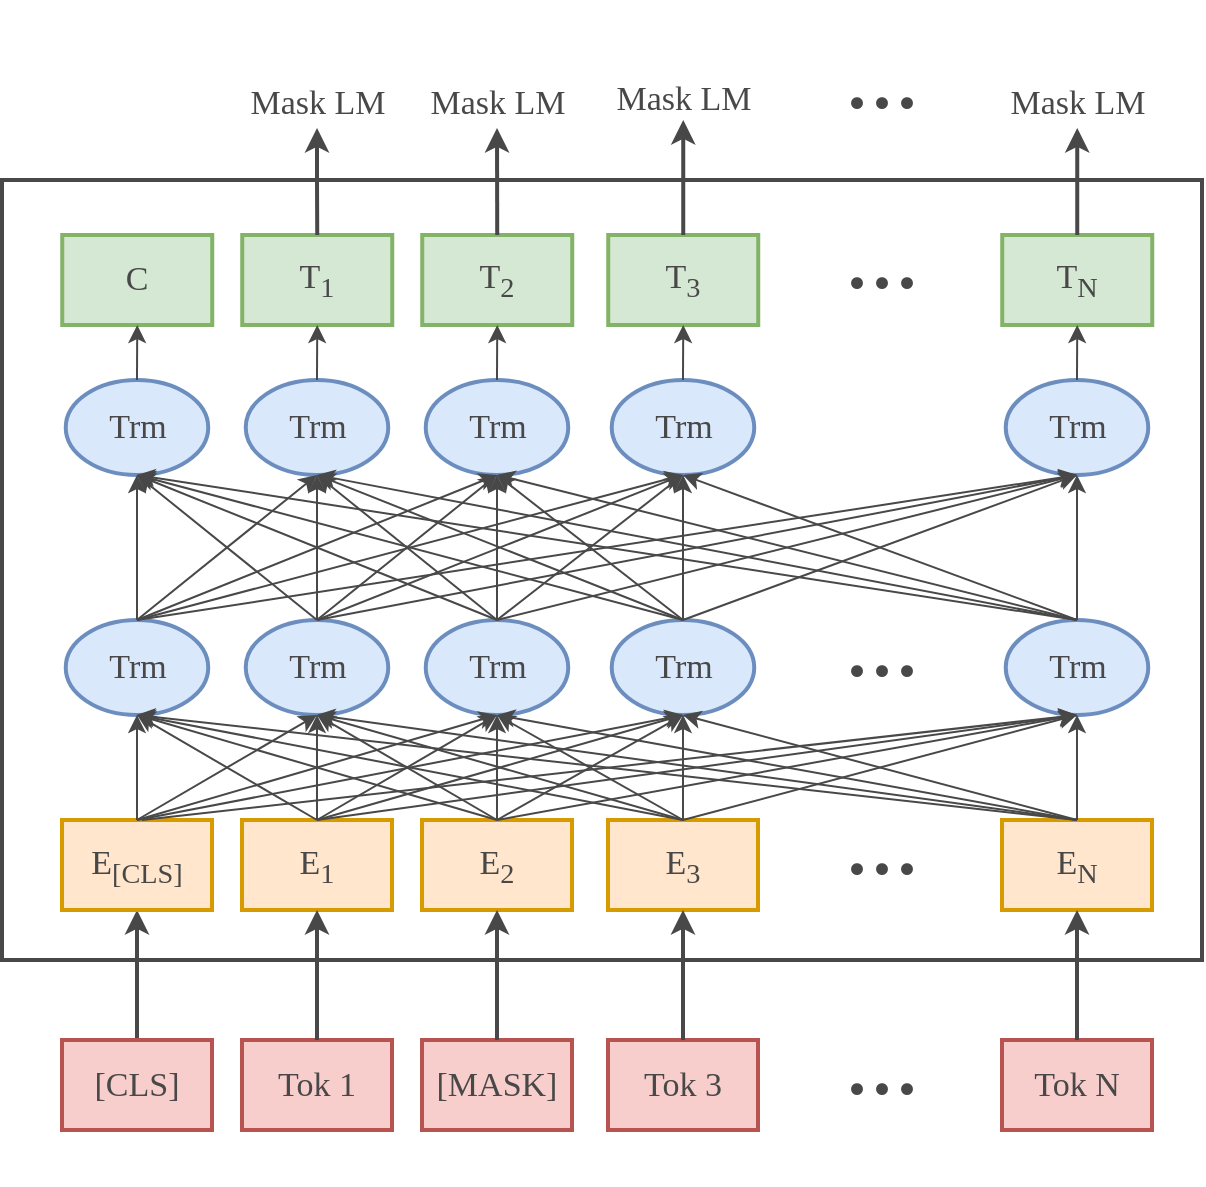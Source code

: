 <mxfile version="18.1.3" type="device"><diagram id="WbD-ZiH9MRF-BvskfDD6" name="Page-1"><mxGraphModel dx="2574" dy="554" grid="1" gridSize="10" guides="1" tooltips="1" connect="1" arrows="1" fold="1" page="1" pageScale="1" pageWidth="827" pageHeight="1169" math="0" shadow="0"><root><mxCell id="0"/><mxCell id="1" parent="0"/><mxCell id="WPqHeAIB-nKl-p0_2O8t-15" value="" style="rounded=0;whiteSpace=wrap;html=1;strokeWidth=2;strokeColor=#484848;" parent="1" vertex="1"><mxGeometry x="-1130" y="510" width="600" height="390" as="geometry"/></mxCell><mxCell id="sDqQ4_i53VNcSWUXyFaf-7" style="edgeStyle=orthogonalEdgeStyle;rounded=0;orthogonalLoop=1;jettySize=auto;html=1;endArrow=none;endFill=0;strokeWidth=2;strokeColor=#484848;startArrow=classic;startFill=1;entryX=0.5;entryY=0;entryDx=0;entryDy=0;exitX=0.5;exitY=1;exitDx=0;exitDy=0;" parent="1" source="GAxHISXg-xD2jAvdUVsf-9" target="GAxHISXg-xD2jAvdUVsf-1" edge="1"><mxGeometry relative="1" as="geometry"><mxPoint x="-725.0" y="767" as="sourcePoint"/><mxPoint x="-725.0" y="740" as="targetPoint"/><Array as="points"><mxPoint x="-1062" y="910"/><mxPoint x="-1062" y="910"/></Array></mxGeometry></mxCell><mxCell id="GAxHISXg-xD2jAvdUVsf-1" value="&lt;font face=&quot;Montserrat Semibold&quot; color=&quot;#484848&quot;&gt;&lt;span style=&quot;font-size: 17px;&quot;&gt;[CLS]&lt;/span&gt;&lt;/font&gt;" style="rounded=0;whiteSpace=wrap;html=1;strokeColor=#b85450;strokeWidth=2;fillColor=#f8cecc;" vertex="1" parent="1"><mxGeometry x="-1100" y="940" width="75" height="45" as="geometry"/></mxCell><mxCell id="GAxHISXg-xD2jAvdUVsf-3" value="&lt;font face=&quot;Montserrat Semibold&quot; color=&quot;#484848&quot;&gt;&lt;span style=&quot;font-size: 17px;&quot;&gt;Tok 1&lt;/span&gt;&lt;/font&gt;" style="rounded=0;whiteSpace=wrap;html=1;strokeColor=#b85450;strokeWidth=2;fillColor=#f8cecc;" vertex="1" parent="1"><mxGeometry x="-1010" y="940" width="75" height="45" as="geometry"/></mxCell><mxCell id="GAxHISXg-xD2jAvdUVsf-4" value="&lt;font face=&quot;Montserrat Semibold&quot; color=&quot;#484848&quot;&gt;&lt;span style=&quot;font-size: 17px;&quot;&gt;[MASK]&lt;/span&gt;&lt;/font&gt;" style="rounded=0;whiteSpace=wrap;html=1;strokeColor=#b85450;strokeWidth=2;fillColor=#f8cecc;" vertex="1" parent="1"><mxGeometry x="-920" y="940" width="75" height="45" as="geometry"/></mxCell><mxCell id="GAxHISXg-xD2jAvdUVsf-5" value="&lt;font face=&quot;Montserrat Semibold&quot; color=&quot;#484848&quot;&gt;&lt;span style=&quot;font-size: 17px;&quot;&gt;Tok 3&lt;/span&gt;&lt;/font&gt;" style="rounded=0;whiteSpace=wrap;html=1;strokeColor=#b85450;strokeWidth=2;fillColor=#f8cecc;" vertex="1" parent="1"><mxGeometry x="-827" y="940" width="75" height="45" as="geometry"/></mxCell><mxCell id="GAxHISXg-xD2jAvdUVsf-6" value="&lt;font face=&quot;Montserrat Semibold&quot; color=&quot;#484848&quot;&gt;&lt;span style=&quot;font-size: 17px;&quot;&gt;Tok N&lt;/span&gt;&lt;/font&gt;" style="rounded=0;whiteSpace=wrap;html=1;strokeColor=#b85450;strokeWidth=2;fillColor=#f8cecc;" vertex="1" parent="1"><mxGeometry x="-630" y="940" width="75" height="45" as="geometry"/></mxCell><mxCell id="GAxHISXg-xD2jAvdUVsf-8" value="&lt;span style=&quot;color: rgb(72, 72, 72); font-family: &amp;quot;Montserrat Semibold&amp;quot;; font-style: normal; font-variant-ligatures: normal; font-variant-caps: normal; font-weight: 400; letter-spacing: normal; orphans: 2; text-indent: 0px; text-transform: none; widows: 2; word-spacing: 0px; -webkit-text-stroke-width: 0px; text-decoration-thickness: initial; text-decoration-style: initial; text-decoration-color: initial; float: none; display: inline !important;&quot;&gt;&lt;font style=&quot;font-size: 50px;&quot;&gt;...&lt;/font&gt;&lt;/span&gt;" style="text;whiteSpace=wrap;html=1;fontFamily=Montserrat Semibold;fontColor=#484848;align=center;" vertex="1" parent="1"><mxGeometry x="-720" y="912.5" width="60" height="100" as="geometry"/></mxCell><mxCell id="GAxHISXg-xD2jAvdUVsf-9" value="&lt;font face=&quot;Montserrat Semibold&quot; color=&quot;#484848&quot;&gt;&lt;span style=&quot;font-size: 17px;&quot;&gt;E&lt;sub&gt;[CLS]&lt;/sub&gt;&lt;/span&gt;&lt;/font&gt;" style="rounded=0;whiteSpace=wrap;html=1;strokeColor=#d79b00;strokeWidth=2;fillColor=#ffe6cc;" vertex="1" parent="1"><mxGeometry x="-1100" y="830" width="75" height="45" as="geometry"/></mxCell><mxCell id="GAxHISXg-xD2jAvdUVsf-10" value="&lt;font face=&quot;Montserrat Semibold&quot; color=&quot;#484848&quot;&gt;&lt;span style=&quot;font-size: 17px;&quot;&gt;E&lt;sub&gt;1&lt;/sub&gt;&lt;/span&gt;&lt;/font&gt;" style="rounded=0;whiteSpace=wrap;html=1;strokeColor=#d79b00;strokeWidth=2;fillColor=#ffe6cc;" vertex="1" parent="1"><mxGeometry x="-1010" y="830" width="75" height="45" as="geometry"/></mxCell><mxCell id="GAxHISXg-xD2jAvdUVsf-11" value="&lt;font face=&quot;Montserrat Semibold&quot; color=&quot;#484848&quot;&gt;&lt;span style=&quot;font-size: 17px;&quot;&gt;E&lt;sub&gt;2&lt;/sub&gt;&lt;/span&gt;&lt;/font&gt;" style="rounded=0;whiteSpace=wrap;html=1;strokeColor=#d79b00;strokeWidth=2;fillColor=#ffe6cc;" vertex="1" parent="1"><mxGeometry x="-920" y="830" width="75" height="45" as="geometry"/></mxCell><mxCell id="GAxHISXg-xD2jAvdUVsf-12" value="&lt;font face=&quot;Montserrat Semibold&quot; color=&quot;#484848&quot;&gt;&lt;span style=&quot;font-size: 17px;&quot;&gt;E&lt;sub&gt;3&lt;/sub&gt;&lt;/span&gt;&lt;/font&gt;" style="rounded=0;whiteSpace=wrap;html=1;strokeColor=#d79b00;strokeWidth=2;fillColor=#ffe6cc;" vertex="1" parent="1"><mxGeometry x="-827" y="830" width="75" height="45" as="geometry"/></mxCell><mxCell id="GAxHISXg-xD2jAvdUVsf-13" value="&lt;font face=&quot;Montserrat Semibold&quot; color=&quot;#484848&quot;&gt;&lt;span style=&quot;font-size: 17px;&quot;&gt;E&lt;sub&gt;N&lt;/sub&gt;&lt;/span&gt;&lt;/font&gt;" style="rounded=0;whiteSpace=wrap;html=1;strokeColor=#d79b00;strokeWidth=2;fillColor=#ffe6cc;" vertex="1" parent="1"><mxGeometry x="-630" y="830" width="75" height="45" as="geometry"/></mxCell><mxCell id="GAxHISXg-xD2jAvdUVsf-14" value="&lt;span style=&quot;color: rgb(72, 72, 72); font-family: &amp;quot;Montserrat Semibold&amp;quot;; font-style: normal; font-variant-ligatures: normal; font-variant-caps: normal; font-weight: 400; letter-spacing: normal; orphans: 2; text-indent: 0px; text-transform: none; widows: 2; word-spacing: 0px; -webkit-text-stroke-width: 0px; text-decoration-thickness: initial; text-decoration-style: initial; text-decoration-color: initial; float: none; display: inline !important;&quot;&gt;&lt;font style=&quot;font-size: 50px;&quot;&gt;...&lt;/font&gt;&lt;/span&gt;" style="text;whiteSpace=wrap;html=1;fontFamily=Montserrat Semibold;fontColor=#484848;align=center;" vertex="1" parent="1"><mxGeometry x="-720" y="802.5" width="60" height="100" as="geometry"/></mxCell><mxCell id="GAxHISXg-xD2jAvdUVsf-15" style="edgeStyle=orthogonalEdgeStyle;rounded=0;orthogonalLoop=1;jettySize=auto;html=1;endArrow=none;endFill=0;strokeWidth=2;strokeColor=#484848;startArrow=classic;startFill=1;entryX=0.5;entryY=0;entryDx=0;entryDy=0;exitX=0.5;exitY=1;exitDx=0;exitDy=0;" edge="1" parent="1" source="GAxHISXg-xD2jAvdUVsf-10" target="GAxHISXg-xD2jAvdUVsf-3"><mxGeometry relative="1" as="geometry"><mxPoint x="-1052.5" y="885" as="sourcePoint"/><mxPoint x="-1052.5" y="950" as="targetPoint"/><Array as="points"><mxPoint x="-972" y="900"/><mxPoint x="-972" y="900"/></Array></mxGeometry></mxCell><mxCell id="GAxHISXg-xD2jAvdUVsf-16" style="edgeStyle=orthogonalEdgeStyle;rounded=0;orthogonalLoop=1;jettySize=auto;html=1;endArrow=none;endFill=0;strokeWidth=2;strokeColor=#484848;startArrow=classic;startFill=1;entryX=0.5;entryY=0;entryDx=0;entryDy=0;exitX=0.5;exitY=1;exitDx=0;exitDy=0;" edge="1" parent="1" source="GAxHISXg-xD2jAvdUVsf-11" target="GAxHISXg-xD2jAvdUVsf-4"><mxGeometry relative="1" as="geometry"><mxPoint x="-1042.5" y="895" as="sourcePoint"/><mxPoint x="-1042.5" y="960" as="targetPoint"/><Array as="points"><mxPoint x="-882" y="900"/><mxPoint x="-882" y="900"/></Array></mxGeometry></mxCell><mxCell id="GAxHISXg-xD2jAvdUVsf-17" style="edgeStyle=orthogonalEdgeStyle;rounded=0;orthogonalLoop=1;jettySize=auto;html=1;endArrow=none;endFill=0;strokeWidth=2;strokeColor=#484848;startArrow=classic;startFill=1;entryX=0.5;entryY=0;entryDx=0;entryDy=0;exitX=0.5;exitY=1;exitDx=0;exitDy=0;" edge="1" parent="1" source="GAxHISXg-xD2jAvdUVsf-12" target="GAxHISXg-xD2jAvdUVsf-5"><mxGeometry relative="1" as="geometry"><mxPoint x="-1032.5" y="905" as="sourcePoint"/><mxPoint x="-1032.5" y="970" as="targetPoint"/><Array as="points"><mxPoint x="-789" y="910"/><mxPoint x="-789" y="910"/></Array></mxGeometry></mxCell><mxCell id="GAxHISXg-xD2jAvdUVsf-18" style="edgeStyle=orthogonalEdgeStyle;rounded=0;orthogonalLoop=1;jettySize=auto;html=1;endArrow=none;endFill=0;strokeWidth=2;strokeColor=#484848;startArrow=classic;startFill=1;entryX=0.5;entryY=0;entryDx=0;entryDy=0;exitX=0.5;exitY=1;exitDx=0;exitDy=0;" edge="1" parent="1" source="GAxHISXg-xD2jAvdUVsf-13" target="GAxHISXg-xD2jAvdUVsf-6"><mxGeometry relative="1" as="geometry"><mxPoint x="-1022.5" y="915" as="sourcePoint"/><mxPoint x="-1022.5" y="980" as="targetPoint"/><Array as="points"><mxPoint x="-592" y="920"/><mxPoint x="-592" y="920"/></Array></mxGeometry></mxCell><mxCell id="GAxHISXg-xD2jAvdUVsf-27" value="" style="group" vertex="1" connectable="0" parent="1"><mxGeometry x="-1098.13" y="730" width="71.25" height="47.5" as="geometry"/></mxCell><mxCell id="GAxHISXg-xD2jAvdUVsf-19" value="" style="ellipse;whiteSpace=wrap;html=1;labelBackgroundColor=none;fontFamily=Montserrat Semibold;fontSize=50;strokeColor=#6c8ebf;strokeWidth=2;fillColor=#dae8fc;horizontal=1;" vertex="1" parent="GAxHISXg-xD2jAvdUVsf-27"><mxGeometry width="71.25" height="47.5" as="geometry"/></mxCell><mxCell id="GAxHISXg-xD2jAvdUVsf-26" value="Trm" style="text;html=1;strokeColor=none;fillColor=none;align=center;verticalAlign=middle;whiteSpace=wrap;rounded=0;labelBackgroundColor=none;fontFamily=Montserrat Semibold;fontSize=17;fontColor=#484848;" vertex="1" parent="GAxHISXg-xD2jAvdUVsf-27"><mxGeometry x="5.63" y="8.75" width="60" height="30" as="geometry"/></mxCell><mxCell id="GAxHISXg-xD2jAvdUVsf-29" value="" style="ellipse;whiteSpace=wrap;html=1;labelBackgroundColor=none;fontFamily=Montserrat Semibold;fontSize=50;strokeColor=#6c8ebf;strokeWidth=2;fillColor=#dae8fc;horizontal=1;" vertex="1" parent="1"><mxGeometry x="-1008.13" y="730" width="71.25" height="47.5" as="geometry"/></mxCell><mxCell id="GAxHISXg-xD2jAvdUVsf-30" value="Trm" style="text;html=1;strokeColor=none;fillColor=none;align=center;verticalAlign=middle;whiteSpace=wrap;rounded=0;labelBackgroundColor=none;fontFamily=Montserrat Semibold;fontSize=17;fontColor=#484848;" vertex="1" parent="1"><mxGeometry x="-1002.5" y="738.75" width="60" height="30" as="geometry"/></mxCell><mxCell id="GAxHISXg-xD2jAvdUVsf-31" value="" style="ellipse;whiteSpace=wrap;html=1;labelBackgroundColor=none;fontFamily=Montserrat Semibold;fontSize=50;strokeColor=#6c8ebf;strokeWidth=2;fillColor=#dae8fc;horizontal=1;" vertex="1" parent="1"><mxGeometry x="-918.13" y="730" width="71.25" height="47.5" as="geometry"/></mxCell><mxCell id="GAxHISXg-xD2jAvdUVsf-32" value="Trm" style="text;html=1;strokeColor=none;fillColor=none;align=center;verticalAlign=middle;whiteSpace=wrap;rounded=0;labelBackgroundColor=none;fontFamily=Montserrat Semibold;fontSize=17;fontColor=#484848;" vertex="1" parent="1"><mxGeometry x="-912.5" y="738.75" width="60" height="30" as="geometry"/></mxCell><mxCell id="GAxHISXg-xD2jAvdUVsf-33" value="" style="ellipse;whiteSpace=wrap;html=1;labelBackgroundColor=none;fontFamily=Montserrat Semibold;fontSize=50;strokeColor=#6c8ebf;strokeWidth=2;fillColor=#dae8fc;horizontal=1;" vertex="1" parent="1"><mxGeometry x="-825.13" y="730" width="71.25" height="47.5" as="geometry"/></mxCell><mxCell id="GAxHISXg-xD2jAvdUVsf-34" value="Trm" style="text;html=1;strokeColor=none;fillColor=none;align=center;verticalAlign=middle;whiteSpace=wrap;rounded=0;labelBackgroundColor=none;fontFamily=Montserrat Semibold;fontSize=17;fontColor=#484848;" vertex="1" parent="1"><mxGeometry x="-819.5" y="738.75" width="60" height="30" as="geometry"/></mxCell><mxCell id="GAxHISXg-xD2jAvdUVsf-35" value="" style="ellipse;whiteSpace=wrap;html=1;labelBackgroundColor=none;fontFamily=Montserrat Semibold;fontSize=50;strokeColor=#6c8ebf;strokeWidth=2;fillColor=#dae8fc;horizontal=1;" vertex="1" parent="1"><mxGeometry x="-628.13" y="730" width="71.25" height="47.5" as="geometry"/></mxCell><mxCell id="GAxHISXg-xD2jAvdUVsf-36" value="Trm" style="text;html=1;strokeColor=none;fillColor=none;align=center;verticalAlign=middle;whiteSpace=wrap;rounded=0;labelBackgroundColor=none;fontFamily=Montserrat Semibold;fontSize=17;fontColor=#484848;" vertex="1" parent="1"><mxGeometry x="-622.5" y="738.75" width="60" height="30" as="geometry"/></mxCell><mxCell id="GAxHISXg-xD2jAvdUVsf-39" style="rounded=0;orthogonalLoop=1;jettySize=auto;html=1;endArrow=none;endFill=0;strokeWidth=1;strokeColor=#484848;startArrow=classic;startFill=1;entryX=0.5;entryY=0;entryDx=0;entryDy=0;exitX=0.5;exitY=1;exitDx=0;exitDy=0;" edge="1" parent="1" source="GAxHISXg-xD2jAvdUVsf-31" target="GAxHISXg-xD2jAvdUVsf-9"><mxGeometry relative="1" as="geometry"><mxPoint x="-962.505" y="787.5" as="sourcePoint"/><mxPoint x="-1052.5" y="840" as="targetPoint"/></mxGeometry></mxCell><mxCell id="GAxHISXg-xD2jAvdUVsf-40" style="rounded=0;orthogonalLoop=1;jettySize=auto;html=1;endArrow=none;endFill=0;strokeWidth=1;strokeColor=#484848;startArrow=classic;startFill=1;entryX=0.5;entryY=0;entryDx=0;entryDy=0;exitX=0.5;exitY=1;exitDx=0;exitDy=0;" edge="1" parent="1" source="GAxHISXg-xD2jAvdUVsf-33" target="GAxHISXg-xD2jAvdUVsf-9"><mxGeometry relative="1" as="geometry"><mxPoint x="-872.505" y="787.5" as="sourcePoint"/><mxPoint x="-1052.5" y="840" as="targetPoint"/></mxGeometry></mxCell><mxCell id="GAxHISXg-xD2jAvdUVsf-41" style="rounded=0;orthogonalLoop=1;jettySize=auto;html=1;endArrow=none;endFill=0;strokeWidth=1;strokeColor=#484848;startArrow=classic;startFill=1;exitX=0.5;exitY=1;exitDx=0;exitDy=0;" edge="1" parent="1" source="GAxHISXg-xD2jAvdUVsf-35"><mxGeometry relative="1" as="geometry"><mxPoint x="-862.505" y="797.5" as="sourcePoint"/><mxPoint x="-1060" y="830" as="targetPoint"/></mxGeometry></mxCell><mxCell id="GAxHISXg-xD2jAvdUVsf-44" style="rounded=0;orthogonalLoop=1;jettySize=auto;html=1;endArrow=none;endFill=0;strokeWidth=1;strokeColor=#484848;startArrow=classic;startFill=1;entryX=0.5;entryY=0;entryDx=0;entryDy=0;exitX=0.5;exitY=1;exitDx=0;exitDy=0;" edge="1" parent="1" source="GAxHISXg-xD2jAvdUVsf-29" target="GAxHISXg-xD2jAvdUVsf-9"><mxGeometry relative="1" as="geometry"><mxPoint x="-872.505" y="787.5" as="sourcePoint"/><mxPoint x="-1052.5" y="840" as="targetPoint"/></mxGeometry></mxCell><mxCell id="GAxHISXg-xD2jAvdUVsf-45" style="rounded=0;orthogonalLoop=1;jettySize=auto;html=1;endArrow=none;endFill=0;strokeWidth=1;strokeColor=#484848;startArrow=classic;startFill=1;entryX=0.5;entryY=0;entryDx=0;entryDy=0;exitX=0.5;exitY=1;exitDx=0;exitDy=0;" edge="1" parent="1" source="GAxHISXg-xD2jAvdUVsf-19" target="GAxHISXg-xD2jAvdUVsf-9"><mxGeometry relative="1" as="geometry"><mxPoint x="-962.505" y="787.5" as="sourcePoint"/><mxPoint x="-1052.5" y="840" as="targetPoint"/></mxGeometry></mxCell><mxCell id="GAxHISXg-xD2jAvdUVsf-47" style="rounded=0;orthogonalLoop=1;jettySize=auto;html=1;endArrow=none;endFill=0;strokeWidth=1;strokeColor=#484848;startArrow=classic;startFill=1;entryX=0.5;entryY=0;entryDx=0;entryDy=0;exitX=0.5;exitY=1;exitDx=0;exitDy=0;" edge="1" parent="1" target="GAxHISXg-xD2jAvdUVsf-10"><mxGeometry relative="1" as="geometry"><mxPoint x="-1062.505" y="777.5" as="sourcePoint"/><mxPoint x="-882.5" y="830" as="targetPoint"/></mxGeometry></mxCell><mxCell id="GAxHISXg-xD2jAvdUVsf-48" style="rounded=0;orthogonalLoop=1;jettySize=auto;html=1;endArrow=none;endFill=0;strokeWidth=1;strokeColor=#484848;startArrow=classic;startFill=1;entryX=0.5;entryY=0;entryDx=0;entryDy=0;exitX=0.5;exitY=1;exitDx=0;exitDy=0;" edge="1" parent="1" source="GAxHISXg-xD2jAvdUVsf-29" target="GAxHISXg-xD2jAvdUVsf-10"><mxGeometry relative="1" as="geometry"><mxPoint x="-1052.505" y="787.5" as="sourcePoint"/><mxPoint x="-962.5" y="840" as="targetPoint"/></mxGeometry></mxCell><mxCell id="GAxHISXg-xD2jAvdUVsf-49" style="rounded=0;orthogonalLoop=1;jettySize=auto;html=1;endArrow=none;endFill=0;strokeWidth=1;strokeColor=#484848;startArrow=classic;startFill=1;entryX=0.5;entryY=0;entryDx=0;entryDy=0;exitX=0.5;exitY=1;exitDx=0;exitDy=0;" edge="1" parent="1" source="GAxHISXg-xD2jAvdUVsf-31" target="GAxHISXg-xD2jAvdUVsf-10"><mxGeometry relative="1" as="geometry"><mxPoint x="-962.505" y="787.5" as="sourcePoint"/><mxPoint x="-962.5" y="840" as="targetPoint"/></mxGeometry></mxCell><mxCell id="GAxHISXg-xD2jAvdUVsf-50" style="rounded=0;orthogonalLoop=1;jettySize=auto;html=1;endArrow=none;endFill=0;strokeWidth=1;strokeColor=#484848;startArrow=classic;startFill=1;entryX=0.5;entryY=0;entryDx=0;entryDy=0;exitX=0.5;exitY=1;exitDx=0;exitDy=0;" edge="1" parent="1" source="GAxHISXg-xD2jAvdUVsf-33" target="GAxHISXg-xD2jAvdUVsf-10"><mxGeometry relative="1" as="geometry"><mxPoint x="-872.505" y="787.5" as="sourcePoint"/><mxPoint x="-962.5" y="840" as="targetPoint"/></mxGeometry></mxCell><mxCell id="GAxHISXg-xD2jAvdUVsf-51" style="rounded=0;orthogonalLoop=1;jettySize=auto;html=1;endArrow=none;endFill=0;strokeWidth=1;strokeColor=#484848;startArrow=classic;startFill=1;entryX=0.5;entryY=0;entryDx=0;entryDy=0;exitX=0.5;exitY=1;exitDx=0;exitDy=0;" edge="1" parent="1" source="GAxHISXg-xD2jAvdUVsf-35" target="GAxHISXg-xD2jAvdUVsf-10"><mxGeometry relative="1" as="geometry"><mxPoint x="-779.505" y="787.5" as="sourcePoint"/><mxPoint x="-962.5" y="840" as="targetPoint"/></mxGeometry></mxCell><mxCell id="GAxHISXg-xD2jAvdUVsf-52" style="rounded=0;orthogonalLoop=1;jettySize=auto;html=1;endArrow=none;endFill=0;strokeWidth=1;strokeColor=#484848;startArrow=classic;startFill=1;entryX=0.5;entryY=0;entryDx=0;entryDy=0;exitX=0.5;exitY=1;exitDx=0;exitDy=0;" edge="1" parent="1" source="GAxHISXg-xD2jAvdUVsf-31" target="GAxHISXg-xD2jAvdUVsf-11"><mxGeometry relative="1" as="geometry"><mxPoint x="-582.505" y="787.5" as="sourcePoint"/><mxPoint x="-962.5" y="840" as="targetPoint"/></mxGeometry></mxCell><mxCell id="GAxHISXg-xD2jAvdUVsf-53" style="rounded=0;orthogonalLoop=1;jettySize=auto;html=1;endArrow=none;endFill=0;strokeWidth=1;strokeColor=#484848;startArrow=classic;startFill=1;entryX=0.5;entryY=0;entryDx=0;entryDy=0;exitX=0.5;exitY=1;exitDx=0;exitDy=0;" edge="1" parent="1" source="GAxHISXg-xD2jAvdUVsf-19" target="GAxHISXg-xD2jAvdUVsf-11"><mxGeometry relative="1" as="geometry"><mxPoint x="-872.505" y="787.5" as="sourcePoint"/><mxPoint x="-872.5" y="840" as="targetPoint"/></mxGeometry></mxCell><mxCell id="GAxHISXg-xD2jAvdUVsf-54" style="rounded=0;orthogonalLoop=1;jettySize=auto;html=1;endArrow=none;endFill=0;strokeWidth=1;strokeColor=#484848;startArrow=classic;startFill=1;exitX=0.5;exitY=1;exitDx=0;exitDy=0;entryX=0.5;entryY=0;entryDx=0;entryDy=0;" edge="1" parent="1" source="GAxHISXg-xD2jAvdUVsf-29" target="GAxHISXg-xD2jAvdUVsf-11"><mxGeometry relative="1" as="geometry"><mxPoint x="-1052.505" y="787.5" as="sourcePoint"/><mxPoint x="-880" y="830" as="targetPoint"/></mxGeometry></mxCell><mxCell id="GAxHISXg-xD2jAvdUVsf-55" style="rounded=0;orthogonalLoop=1;jettySize=auto;html=1;endArrow=none;endFill=0;strokeWidth=1;strokeColor=#484848;startArrow=classic;startFill=1;exitX=0.5;exitY=1;exitDx=0;exitDy=0;entryX=0.5;entryY=0;entryDx=0;entryDy=0;" edge="1" parent="1" source="GAxHISXg-xD2jAvdUVsf-33" target="GAxHISXg-xD2jAvdUVsf-11"><mxGeometry relative="1" as="geometry"><mxPoint x="-962.505" y="787.5" as="sourcePoint"/><mxPoint x="-872.5" y="840" as="targetPoint"/></mxGeometry></mxCell><mxCell id="GAxHISXg-xD2jAvdUVsf-56" style="rounded=0;orthogonalLoop=1;jettySize=auto;html=1;endArrow=none;endFill=0;strokeWidth=1;strokeColor=#484848;startArrow=classic;startFill=1;exitX=0.5;exitY=1;exitDx=0;exitDy=0;entryX=0.5;entryY=0;entryDx=0;entryDy=0;" edge="1" parent="1" source="GAxHISXg-xD2jAvdUVsf-35" target="GAxHISXg-xD2jAvdUVsf-11"><mxGeometry relative="1" as="geometry"><mxPoint x="-779.505" y="787.5" as="sourcePoint"/><mxPoint x="-872.5" y="840" as="targetPoint"/></mxGeometry></mxCell><mxCell id="GAxHISXg-xD2jAvdUVsf-57" style="rounded=0;orthogonalLoop=1;jettySize=auto;html=1;endArrow=none;endFill=0;strokeWidth=1;strokeColor=#484848;startArrow=classic;startFill=1;exitX=0.5;exitY=1;exitDx=0;exitDy=0;entryX=0.5;entryY=0;entryDx=0;entryDy=0;" edge="1" parent="1" source="GAxHISXg-xD2jAvdUVsf-19" target="GAxHISXg-xD2jAvdUVsf-12"><mxGeometry relative="1" as="geometry"><mxPoint x="-582.505" y="787.5" as="sourcePoint"/><mxPoint x="-872.5" y="840" as="targetPoint"/></mxGeometry></mxCell><mxCell id="GAxHISXg-xD2jAvdUVsf-58" style="rounded=0;orthogonalLoop=1;jettySize=auto;html=1;endArrow=none;endFill=0;strokeWidth=1;strokeColor=#484848;startArrow=classic;startFill=1;exitX=0.5;exitY=1;exitDx=0;exitDy=0;entryX=0.5;entryY=0;entryDx=0;entryDy=0;" edge="1" parent="1" source="GAxHISXg-xD2jAvdUVsf-29" target="GAxHISXg-xD2jAvdUVsf-12"><mxGeometry relative="1" as="geometry"><mxPoint x="-1052.505" y="787.5" as="sourcePoint"/><mxPoint x="-779.5" y="840" as="targetPoint"/></mxGeometry></mxCell><mxCell id="GAxHISXg-xD2jAvdUVsf-59" style="rounded=0;orthogonalLoop=1;jettySize=auto;html=1;endArrow=none;endFill=0;strokeWidth=1;strokeColor=#484848;startArrow=classic;startFill=1;exitX=0.5;exitY=1;exitDx=0;exitDy=0;entryX=0.5;entryY=0;entryDx=0;entryDy=0;" edge="1" parent="1" source="GAxHISXg-xD2jAvdUVsf-31" target="GAxHISXg-xD2jAvdUVsf-12"><mxGeometry relative="1" as="geometry"><mxPoint x="-962.505" y="787.5" as="sourcePoint"/><mxPoint x="-779.5" y="840" as="targetPoint"/></mxGeometry></mxCell><mxCell id="GAxHISXg-xD2jAvdUVsf-60" style="rounded=0;orthogonalLoop=1;jettySize=auto;html=1;endArrow=none;endFill=0;strokeWidth=1;strokeColor=#484848;startArrow=classic;startFill=1;exitX=0.5;exitY=1;exitDx=0;exitDy=0;entryX=0.5;entryY=0;entryDx=0;entryDy=0;" edge="1" parent="1" source="GAxHISXg-xD2jAvdUVsf-33" target="GAxHISXg-xD2jAvdUVsf-12"><mxGeometry relative="1" as="geometry"><mxPoint x="-872.505" y="787.5" as="sourcePoint"/><mxPoint x="-779.5" y="840" as="targetPoint"/></mxGeometry></mxCell><mxCell id="GAxHISXg-xD2jAvdUVsf-61" style="rounded=0;orthogonalLoop=1;jettySize=auto;html=1;endArrow=none;endFill=0;strokeWidth=1;strokeColor=#484848;startArrow=classic;startFill=1;exitX=0.5;exitY=1;exitDx=0;exitDy=0;entryX=0.5;entryY=0;entryDx=0;entryDy=0;" edge="1" parent="1" source="GAxHISXg-xD2jAvdUVsf-35" target="GAxHISXg-xD2jAvdUVsf-12"><mxGeometry relative="1" as="geometry"><mxPoint x="-779.505" y="787.5" as="sourcePoint"/><mxPoint x="-779.5" y="840" as="targetPoint"/></mxGeometry></mxCell><mxCell id="GAxHISXg-xD2jAvdUVsf-62" style="rounded=0;orthogonalLoop=1;jettySize=auto;html=1;endArrow=none;endFill=0;strokeWidth=1;strokeColor=#484848;startArrow=classic;startFill=1;exitX=0.5;exitY=1;exitDx=0;exitDy=0;entryX=0.5;entryY=0;entryDx=0;entryDy=0;" edge="1" parent="1" source="GAxHISXg-xD2jAvdUVsf-35" target="GAxHISXg-xD2jAvdUVsf-13"><mxGeometry relative="1" as="geometry"><mxPoint x="-582.505" y="787.5" as="sourcePoint"/><mxPoint x="-779.5" y="840" as="targetPoint"/></mxGeometry></mxCell><mxCell id="GAxHISXg-xD2jAvdUVsf-63" style="rounded=0;orthogonalLoop=1;jettySize=auto;html=1;endArrow=none;endFill=0;strokeWidth=1;strokeColor=#484848;startArrow=classic;startFill=1;exitX=0.5;exitY=1;exitDx=0;exitDy=0;entryX=0.5;entryY=0;entryDx=0;entryDy=0;" edge="1" parent="1" source="GAxHISXg-xD2jAvdUVsf-33" target="GAxHISXg-xD2jAvdUVsf-13"><mxGeometry relative="1" as="geometry"><mxPoint x="-582.505" y="787.5" as="sourcePoint"/><mxPoint x="-582.5" y="840" as="targetPoint"/></mxGeometry></mxCell><mxCell id="GAxHISXg-xD2jAvdUVsf-64" style="rounded=0;orthogonalLoop=1;jettySize=auto;html=1;endArrow=none;endFill=0;strokeWidth=1;strokeColor=#484848;startArrow=classic;startFill=1;exitX=0.5;exitY=1;exitDx=0;exitDy=0;entryX=0.5;entryY=0;entryDx=0;entryDy=0;" edge="1" parent="1" source="GAxHISXg-xD2jAvdUVsf-31" target="GAxHISXg-xD2jAvdUVsf-13"><mxGeometry relative="1" as="geometry"><mxPoint x="-779.505" y="787.5" as="sourcePoint"/><mxPoint x="-582.5" y="840" as="targetPoint"/></mxGeometry></mxCell><mxCell id="GAxHISXg-xD2jAvdUVsf-65" style="rounded=0;orthogonalLoop=1;jettySize=auto;html=1;endArrow=none;endFill=0;strokeWidth=1;strokeColor=#484848;startArrow=classic;startFill=1;exitX=0.5;exitY=1;exitDx=0;exitDy=0;entryX=0.5;entryY=0;entryDx=0;entryDy=0;" edge="1" parent="1" source="GAxHISXg-xD2jAvdUVsf-29" target="GAxHISXg-xD2jAvdUVsf-13"><mxGeometry relative="1" as="geometry"><mxPoint x="-872.505" y="787.5" as="sourcePoint"/><mxPoint x="-582.5" y="840" as="targetPoint"/></mxGeometry></mxCell><mxCell id="GAxHISXg-xD2jAvdUVsf-66" style="rounded=0;orthogonalLoop=1;jettySize=auto;html=1;endArrow=none;endFill=0;strokeWidth=1;strokeColor=#484848;startArrow=classic;startFill=1;exitX=0.5;exitY=1;exitDx=0;exitDy=0;entryX=0.5;entryY=0;entryDx=0;entryDy=0;" edge="1" parent="1" source="GAxHISXg-xD2jAvdUVsf-19" target="GAxHISXg-xD2jAvdUVsf-13"><mxGeometry relative="1" as="geometry"><mxPoint x="-962.505" y="787.5" as="sourcePoint"/><mxPoint x="-582.5" y="840" as="targetPoint"/></mxGeometry></mxCell><mxCell id="GAxHISXg-xD2jAvdUVsf-67" value="&lt;span style=&quot;color: rgb(72, 72, 72); font-family: &amp;quot;Montserrat Semibold&amp;quot;; font-style: normal; font-variant-ligatures: normal; font-variant-caps: normal; font-weight: 400; letter-spacing: normal; orphans: 2; text-indent: 0px; text-transform: none; widows: 2; word-spacing: 0px; -webkit-text-stroke-width: 0px; text-decoration-thickness: initial; text-decoration-style: initial; text-decoration-color: initial; float: none; display: inline !important;&quot;&gt;&lt;font style=&quot;font-size: 50px;&quot;&gt;...&lt;/font&gt;&lt;/span&gt;" style="text;whiteSpace=wrap;html=1;fontFamily=Montserrat Semibold;fontColor=#484848;align=center;" vertex="1" parent="1"><mxGeometry x="-720" y="703.75" width="60" height="100" as="geometry"/></mxCell><mxCell id="GAxHISXg-xD2jAvdUVsf-68" value="" style="group" vertex="1" connectable="0" parent="1"><mxGeometry x="-1098.13" y="610" width="71.25" height="47.5" as="geometry"/></mxCell><mxCell id="GAxHISXg-xD2jAvdUVsf-69" value="" style="ellipse;whiteSpace=wrap;html=1;labelBackgroundColor=none;fontFamily=Montserrat Semibold;fontSize=50;strokeColor=#6c8ebf;strokeWidth=2;fillColor=#dae8fc;horizontal=1;" vertex="1" parent="GAxHISXg-xD2jAvdUVsf-68"><mxGeometry width="71.25" height="47.5" as="geometry"/></mxCell><mxCell id="GAxHISXg-xD2jAvdUVsf-70" value="Trm" style="text;html=1;strokeColor=none;fillColor=none;align=center;verticalAlign=middle;whiteSpace=wrap;rounded=0;labelBackgroundColor=none;fontFamily=Montserrat Semibold;fontSize=17;fontColor=#484848;" vertex="1" parent="GAxHISXg-xD2jAvdUVsf-68"><mxGeometry x="5.63" y="8.75" width="60" height="30" as="geometry"/></mxCell><mxCell id="GAxHISXg-xD2jAvdUVsf-71" value="" style="group" vertex="1" connectable="0" parent="1"><mxGeometry x="-1008.13" y="610" width="71.25" height="47.5" as="geometry"/></mxCell><mxCell id="GAxHISXg-xD2jAvdUVsf-72" value="" style="ellipse;whiteSpace=wrap;html=1;labelBackgroundColor=none;fontFamily=Montserrat Semibold;fontSize=50;strokeColor=#6c8ebf;strokeWidth=2;fillColor=#dae8fc;horizontal=1;" vertex="1" parent="GAxHISXg-xD2jAvdUVsf-71"><mxGeometry width="71.25" height="47.5" as="geometry"/></mxCell><mxCell id="GAxHISXg-xD2jAvdUVsf-73" value="Trm" style="text;html=1;strokeColor=none;fillColor=none;align=center;verticalAlign=middle;whiteSpace=wrap;rounded=0;labelBackgroundColor=none;fontFamily=Montserrat Semibold;fontSize=17;fontColor=#484848;" vertex="1" parent="GAxHISXg-xD2jAvdUVsf-71"><mxGeometry x="5.63" y="8.75" width="60" height="30" as="geometry"/></mxCell><mxCell id="GAxHISXg-xD2jAvdUVsf-74" value="" style="group" vertex="1" connectable="0" parent="1"><mxGeometry x="-918.13" y="610" width="71.25" height="47.5" as="geometry"/></mxCell><mxCell id="GAxHISXg-xD2jAvdUVsf-75" value="" style="ellipse;whiteSpace=wrap;html=1;labelBackgroundColor=none;fontFamily=Montserrat Semibold;fontSize=50;strokeColor=#6c8ebf;strokeWidth=2;fillColor=#dae8fc;horizontal=1;" vertex="1" parent="GAxHISXg-xD2jAvdUVsf-74"><mxGeometry width="71.25" height="47.5" as="geometry"/></mxCell><mxCell id="GAxHISXg-xD2jAvdUVsf-76" value="Trm" style="text;html=1;strokeColor=none;fillColor=none;align=center;verticalAlign=middle;whiteSpace=wrap;rounded=0;labelBackgroundColor=none;fontFamily=Montserrat Semibold;fontSize=17;fontColor=#484848;" vertex="1" parent="GAxHISXg-xD2jAvdUVsf-74"><mxGeometry x="5.63" y="8.75" width="60" height="30" as="geometry"/></mxCell><mxCell id="GAxHISXg-xD2jAvdUVsf-77" value="" style="group" vertex="1" connectable="0" parent="1"><mxGeometry x="-825.13" y="610" width="71.25" height="47.5" as="geometry"/></mxCell><mxCell id="GAxHISXg-xD2jAvdUVsf-78" value="" style="ellipse;whiteSpace=wrap;html=1;labelBackgroundColor=none;fontFamily=Montserrat Semibold;fontSize=50;strokeColor=#6c8ebf;strokeWidth=2;fillColor=#dae8fc;horizontal=1;" vertex="1" parent="GAxHISXg-xD2jAvdUVsf-77"><mxGeometry width="71.25" height="47.5" as="geometry"/></mxCell><mxCell id="GAxHISXg-xD2jAvdUVsf-79" value="Trm" style="text;html=1;strokeColor=none;fillColor=none;align=center;verticalAlign=middle;whiteSpace=wrap;rounded=0;labelBackgroundColor=none;fontFamily=Montserrat Semibold;fontSize=17;fontColor=#484848;" vertex="1" parent="GAxHISXg-xD2jAvdUVsf-77"><mxGeometry x="5.63" y="8.75" width="60" height="30" as="geometry"/></mxCell><mxCell id="GAxHISXg-xD2jAvdUVsf-80" value="" style="group" vertex="1" connectable="0" parent="1"><mxGeometry x="-628.13" y="610" width="71.25" height="47.5" as="geometry"/></mxCell><mxCell id="GAxHISXg-xD2jAvdUVsf-81" value="" style="ellipse;whiteSpace=wrap;html=1;labelBackgroundColor=none;fontFamily=Montserrat Semibold;fontSize=50;strokeColor=#6c8ebf;strokeWidth=2;fillColor=#dae8fc;horizontal=1;" vertex="1" parent="GAxHISXg-xD2jAvdUVsf-80"><mxGeometry width="71.25" height="47.5" as="geometry"/></mxCell><mxCell id="GAxHISXg-xD2jAvdUVsf-82" value="Trm" style="text;html=1;strokeColor=none;fillColor=none;align=center;verticalAlign=middle;whiteSpace=wrap;rounded=0;labelBackgroundColor=none;fontFamily=Montserrat Semibold;fontSize=17;fontColor=#484848;" vertex="1" parent="GAxHISXg-xD2jAvdUVsf-80"><mxGeometry x="5.63" y="8.75" width="60" height="30" as="geometry"/></mxCell><mxCell id="GAxHISXg-xD2jAvdUVsf-83" style="rounded=0;orthogonalLoop=1;jettySize=auto;html=1;endArrow=none;endFill=0;strokeWidth=1;strokeColor=#484848;startArrow=classic;startFill=1;entryX=0.5;entryY=0;entryDx=0;entryDy=0;exitX=0.5;exitY=1;exitDx=0;exitDy=0;" edge="1" parent="1" source="GAxHISXg-xD2jAvdUVsf-69" target="GAxHISXg-xD2jAvdUVsf-19"><mxGeometry relative="1" as="geometry"><mxPoint x="-1052.505" y="787.5" as="sourcePoint"/><mxPoint x="-1052.5" y="840" as="targetPoint"/></mxGeometry></mxCell><mxCell id="GAxHISXg-xD2jAvdUVsf-84" style="rounded=0;orthogonalLoop=1;jettySize=auto;html=1;endArrow=none;endFill=0;strokeWidth=1;strokeColor=#484848;startArrow=classic;startFill=1;entryX=0.5;entryY=0;entryDx=0;entryDy=0;exitX=0.5;exitY=1;exitDx=0;exitDy=0;" edge="1" parent="1" source="GAxHISXg-xD2jAvdUVsf-72" target="GAxHISXg-xD2jAvdUVsf-19"><mxGeometry relative="1" as="geometry"><mxPoint x="-1042.505" y="797.5" as="sourcePoint"/><mxPoint x="-1042.5" y="850" as="targetPoint"/></mxGeometry></mxCell><mxCell id="GAxHISXg-xD2jAvdUVsf-85" style="rounded=0;orthogonalLoop=1;jettySize=auto;html=1;endArrow=none;endFill=0;strokeWidth=1;strokeColor=#484848;startArrow=classic;startFill=1;entryX=0.5;entryY=0;entryDx=0;entryDy=0;exitX=0.5;exitY=1;exitDx=0;exitDy=0;" edge="1" parent="1" source="GAxHISXg-xD2jAvdUVsf-75" target="GAxHISXg-xD2jAvdUVsf-19"><mxGeometry relative="1" as="geometry"><mxPoint x="-962.505" y="667.5" as="sourcePoint"/><mxPoint x="-1052.505" y="740" as="targetPoint"/></mxGeometry></mxCell><mxCell id="GAxHISXg-xD2jAvdUVsf-86" style="rounded=0;orthogonalLoop=1;jettySize=auto;html=1;endArrow=none;endFill=0;strokeWidth=1;strokeColor=#484848;startArrow=classic;startFill=1;entryX=0.5;entryY=0;entryDx=0;entryDy=0;exitX=0.5;exitY=1;exitDx=0;exitDy=0;" edge="1" parent="1" source="GAxHISXg-xD2jAvdUVsf-78" target="GAxHISXg-xD2jAvdUVsf-19"><mxGeometry relative="1" as="geometry"><mxPoint x="-952.505" y="677.5" as="sourcePoint"/><mxPoint x="-1042.505" y="750" as="targetPoint"/></mxGeometry></mxCell><mxCell id="GAxHISXg-xD2jAvdUVsf-87" style="rounded=0;orthogonalLoop=1;jettySize=auto;html=1;endArrow=none;endFill=0;strokeWidth=1;strokeColor=#484848;startArrow=classic;startFill=1;entryX=0.5;entryY=0;entryDx=0;entryDy=0;exitX=0.5;exitY=1;exitDx=0;exitDy=0;" edge="1" parent="1" source="GAxHISXg-xD2jAvdUVsf-81" target="GAxHISXg-xD2jAvdUVsf-19"><mxGeometry relative="1" as="geometry"><mxPoint x="-942.505" y="687.5" as="sourcePoint"/><mxPoint x="-1032.505" y="760" as="targetPoint"/></mxGeometry></mxCell><mxCell id="GAxHISXg-xD2jAvdUVsf-88" style="rounded=0;orthogonalLoop=1;jettySize=auto;html=1;endArrow=none;endFill=0;strokeWidth=1;strokeColor=#484848;startArrow=classic;startFill=1;entryX=0.5;entryY=0;entryDx=0;entryDy=0;exitX=0.5;exitY=1;exitDx=0;exitDy=0;" edge="1" parent="1" source="GAxHISXg-xD2jAvdUVsf-69" target="GAxHISXg-xD2jAvdUVsf-29"><mxGeometry relative="1" as="geometry"><mxPoint x="-932.505" y="697.5" as="sourcePoint"/><mxPoint x="-1022.505" y="770" as="targetPoint"/></mxGeometry></mxCell><mxCell id="GAxHISXg-xD2jAvdUVsf-89" style="rounded=0;orthogonalLoop=1;jettySize=auto;html=1;endArrow=none;endFill=0;strokeWidth=1;strokeColor=#484848;startArrow=classic;startFill=1;entryX=0.5;entryY=0;entryDx=0;entryDy=0;exitX=0.5;exitY=1;exitDx=0;exitDy=0;" edge="1" parent="1" source="GAxHISXg-xD2jAvdUVsf-72" target="GAxHISXg-xD2jAvdUVsf-29"><mxGeometry relative="1" as="geometry"><mxPoint x="-922.505" y="707.5" as="sourcePoint"/><mxPoint x="-1012.505" y="780" as="targetPoint"/></mxGeometry></mxCell><mxCell id="GAxHISXg-xD2jAvdUVsf-90" style="rounded=0;orthogonalLoop=1;jettySize=auto;html=1;endArrow=none;endFill=0;strokeWidth=1;strokeColor=#484848;startArrow=classic;startFill=1;entryX=0.5;entryY=0;entryDx=0;entryDy=0;exitX=0.5;exitY=1;exitDx=0;exitDy=0;" edge="1" parent="1" source="GAxHISXg-xD2jAvdUVsf-75" target="GAxHISXg-xD2jAvdUVsf-29"><mxGeometry relative="1" as="geometry"><mxPoint x="-912.505" y="717.5" as="sourcePoint"/><mxPoint x="-1002.505" y="790" as="targetPoint"/></mxGeometry></mxCell><mxCell id="GAxHISXg-xD2jAvdUVsf-91" style="rounded=0;orthogonalLoop=1;jettySize=auto;html=1;endArrow=none;endFill=0;strokeWidth=1;strokeColor=#484848;startArrow=classic;startFill=1;entryX=0.5;entryY=0;entryDx=0;entryDy=0;exitX=0.5;exitY=1;exitDx=0;exitDy=0;" edge="1" parent="1" source="GAxHISXg-xD2jAvdUVsf-78" target="GAxHISXg-xD2jAvdUVsf-29"><mxGeometry relative="1" as="geometry"><mxPoint x="-902.505" y="727.5" as="sourcePoint"/><mxPoint x="-992.505" y="800" as="targetPoint"/></mxGeometry></mxCell><mxCell id="GAxHISXg-xD2jAvdUVsf-92" style="rounded=0;orthogonalLoop=1;jettySize=auto;html=1;endArrow=none;endFill=0;strokeWidth=1;strokeColor=#484848;startArrow=classic;startFill=1;entryX=0.5;entryY=0;entryDx=0;entryDy=0;exitX=0.5;exitY=1;exitDx=0;exitDy=0;" edge="1" parent="1" source="GAxHISXg-xD2jAvdUVsf-81" target="GAxHISXg-xD2jAvdUVsf-29"><mxGeometry relative="1" as="geometry"><mxPoint x="-892.505" y="737.5" as="sourcePoint"/><mxPoint x="-982.505" y="810" as="targetPoint"/></mxGeometry></mxCell><mxCell id="GAxHISXg-xD2jAvdUVsf-93" style="rounded=0;orthogonalLoop=1;jettySize=auto;html=1;endArrow=none;endFill=0;strokeWidth=1;strokeColor=#484848;startArrow=classic;startFill=1;entryX=0.5;entryY=0;entryDx=0;entryDy=0;exitX=0.5;exitY=1;exitDx=0;exitDy=0;" edge="1" parent="1" source="GAxHISXg-xD2jAvdUVsf-69" target="GAxHISXg-xD2jAvdUVsf-31"><mxGeometry relative="1" as="geometry"><mxPoint x="-882.505" y="747.5" as="sourcePoint"/><mxPoint x="-972.505" y="820" as="targetPoint"/></mxGeometry></mxCell><mxCell id="GAxHISXg-xD2jAvdUVsf-94" style="rounded=0;orthogonalLoop=1;jettySize=auto;html=1;endArrow=none;endFill=0;strokeWidth=1;strokeColor=#484848;startArrow=classic;startFill=1;entryX=0.5;entryY=0;entryDx=0;entryDy=0;exitX=0.5;exitY=1;exitDx=0;exitDy=0;" edge="1" parent="1" source="GAxHISXg-xD2jAvdUVsf-72" target="GAxHISXg-xD2jAvdUVsf-31"><mxGeometry relative="1" as="geometry"><mxPoint x="-1052.505" y="667.5" as="sourcePoint"/><mxPoint x="-872.505" y="740" as="targetPoint"/></mxGeometry></mxCell><mxCell id="GAxHISXg-xD2jAvdUVsf-95" style="rounded=0;orthogonalLoop=1;jettySize=auto;html=1;endArrow=none;endFill=0;strokeWidth=1;strokeColor=#484848;startArrow=classic;startFill=1;entryX=0.5;entryY=0;entryDx=0;entryDy=0;exitX=0.5;exitY=1;exitDx=0;exitDy=0;" edge="1" parent="1" source="GAxHISXg-xD2jAvdUVsf-75" target="GAxHISXg-xD2jAvdUVsf-31"><mxGeometry relative="1" as="geometry"><mxPoint x="-1042.505" y="677.5" as="sourcePoint"/><mxPoint x="-862.505" y="750" as="targetPoint"/></mxGeometry></mxCell><mxCell id="GAxHISXg-xD2jAvdUVsf-96" style="rounded=0;orthogonalLoop=1;jettySize=auto;html=1;endArrow=none;endFill=0;strokeWidth=1;strokeColor=#484848;startArrow=classic;startFill=1;entryX=0.5;entryY=0;entryDx=0;entryDy=0;exitX=0.5;exitY=1;exitDx=0;exitDy=0;" edge="1" parent="1" source="GAxHISXg-xD2jAvdUVsf-78" target="GAxHISXg-xD2jAvdUVsf-31"><mxGeometry relative="1" as="geometry"><mxPoint x="-1032.505" y="687.5" as="sourcePoint"/><mxPoint x="-852.505" y="760" as="targetPoint"/></mxGeometry></mxCell><mxCell id="GAxHISXg-xD2jAvdUVsf-97" style="rounded=0;orthogonalLoop=1;jettySize=auto;html=1;endArrow=none;endFill=0;strokeWidth=1;strokeColor=#484848;startArrow=classic;startFill=1;entryX=0.5;entryY=0;entryDx=0;entryDy=0;exitX=0.5;exitY=1;exitDx=0;exitDy=0;" edge="1" parent="1" source="GAxHISXg-xD2jAvdUVsf-81" target="GAxHISXg-xD2jAvdUVsf-31"><mxGeometry relative="1" as="geometry"><mxPoint x="-1022.505" y="697.5" as="sourcePoint"/><mxPoint x="-842.505" y="770" as="targetPoint"/></mxGeometry></mxCell><mxCell id="GAxHISXg-xD2jAvdUVsf-98" style="rounded=0;orthogonalLoop=1;jettySize=auto;html=1;endArrow=none;endFill=0;strokeWidth=1;strokeColor=#484848;startArrow=classic;startFill=1;entryX=0.5;entryY=0;entryDx=0;entryDy=0;exitX=0.5;exitY=1;exitDx=0;exitDy=0;" edge="1" parent="1" source="GAxHISXg-xD2jAvdUVsf-69" target="GAxHISXg-xD2jAvdUVsf-33"><mxGeometry relative="1" as="geometry"><mxPoint x="-1012.505" y="707.5" as="sourcePoint"/><mxPoint x="-832.505" y="780" as="targetPoint"/></mxGeometry></mxCell><mxCell id="GAxHISXg-xD2jAvdUVsf-99" style="rounded=0;orthogonalLoop=1;jettySize=auto;html=1;endArrow=none;endFill=0;strokeWidth=1;strokeColor=#484848;startArrow=classic;startFill=1;entryX=0.5;entryY=0;entryDx=0;entryDy=0;exitX=0.5;exitY=1;exitDx=0;exitDy=0;" edge="1" parent="1" source="GAxHISXg-xD2jAvdUVsf-72" target="GAxHISXg-xD2jAvdUVsf-33"><mxGeometry relative="1" as="geometry"><mxPoint x="-1002.505" y="717.5" as="sourcePoint"/><mxPoint x="-822.505" y="790" as="targetPoint"/></mxGeometry></mxCell><mxCell id="GAxHISXg-xD2jAvdUVsf-100" style="rounded=0;orthogonalLoop=1;jettySize=auto;html=1;endArrow=none;endFill=0;strokeWidth=1;strokeColor=#484848;startArrow=classic;startFill=1;entryX=0.5;entryY=0;entryDx=0;entryDy=0;exitX=0.5;exitY=1;exitDx=0;exitDy=0;" edge="1" parent="1" source="GAxHISXg-xD2jAvdUVsf-75" target="GAxHISXg-xD2jAvdUVsf-33"><mxGeometry relative="1" as="geometry"><mxPoint x="-992.505" y="727.5" as="sourcePoint"/><mxPoint x="-812.505" y="800" as="targetPoint"/></mxGeometry></mxCell><mxCell id="GAxHISXg-xD2jAvdUVsf-101" style="rounded=0;orthogonalLoop=1;jettySize=auto;html=1;endArrow=none;endFill=0;strokeWidth=1;strokeColor=#484848;startArrow=classic;startFill=1;entryX=0.5;entryY=0;entryDx=0;entryDy=0;exitX=0.5;exitY=1;exitDx=0;exitDy=0;" edge="1" parent="1" source="GAxHISXg-xD2jAvdUVsf-78" target="GAxHISXg-xD2jAvdUVsf-33"><mxGeometry relative="1" as="geometry"><mxPoint x="-982.505" y="737.5" as="sourcePoint"/><mxPoint x="-802.505" y="810" as="targetPoint"/></mxGeometry></mxCell><mxCell id="GAxHISXg-xD2jAvdUVsf-102" style="rounded=0;orthogonalLoop=1;jettySize=auto;html=1;endArrow=none;endFill=0;strokeWidth=1;strokeColor=#484848;startArrow=classic;startFill=1;entryX=0.5;entryY=0;entryDx=0;entryDy=0;exitX=0.5;exitY=1;exitDx=0;exitDy=0;" edge="1" parent="1" source="GAxHISXg-xD2jAvdUVsf-81" target="GAxHISXg-xD2jAvdUVsf-33"><mxGeometry relative="1" as="geometry"><mxPoint x="-972.505" y="747.5" as="sourcePoint"/><mxPoint x="-792.505" y="820" as="targetPoint"/></mxGeometry></mxCell><mxCell id="GAxHISXg-xD2jAvdUVsf-103" style="rounded=0;orthogonalLoop=1;jettySize=auto;html=1;endArrow=none;endFill=0;strokeWidth=1;strokeColor=#484848;startArrow=classic;startFill=1;entryX=0.5;entryY=0;entryDx=0;entryDy=0;exitX=0.5;exitY=1;exitDx=0;exitDy=0;" edge="1" parent="1" source="GAxHISXg-xD2jAvdUVsf-69" target="GAxHISXg-xD2jAvdUVsf-35"><mxGeometry relative="1" as="geometry"><mxPoint x="-1060" y="690" as="sourcePoint"/><mxPoint x="-782.505" y="830" as="targetPoint"/></mxGeometry></mxCell><mxCell id="GAxHISXg-xD2jAvdUVsf-104" style="rounded=0;orthogonalLoop=1;jettySize=auto;html=1;endArrow=none;endFill=0;strokeWidth=1;strokeColor=#484848;startArrow=classic;startFill=1;entryX=0.5;entryY=0;entryDx=0;entryDy=0;exitX=0.5;exitY=1;exitDx=0;exitDy=0;" edge="1" parent="1" source="GAxHISXg-xD2jAvdUVsf-72" target="GAxHISXg-xD2jAvdUVsf-35"><mxGeometry relative="1" as="geometry"><mxPoint x="-1052.5" y="658.75" as="sourcePoint"/><mxPoint x="-582.505" y="740" as="targetPoint"/></mxGeometry></mxCell><mxCell id="GAxHISXg-xD2jAvdUVsf-105" style="rounded=0;orthogonalLoop=1;jettySize=auto;html=1;endArrow=none;endFill=0;strokeWidth=1;strokeColor=#484848;startArrow=classic;startFill=1;entryX=0.5;entryY=0;entryDx=0;entryDy=0;exitX=0.5;exitY=1;exitDx=0;exitDy=0;" edge="1" parent="1" source="GAxHISXg-xD2jAvdUVsf-75" target="GAxHISXg-xD2jAvdUVsf-35"><mxGeometry relative="1" as="geometry"><mxPoint x="-962.505" y="667.5" as="sourcePoint"/><mxPoint x="-582.505" y="740" as="targetPoint"/></mxGeometry></mxCell><mxCell id="GAxHISXg-xD2jAvdUVsf-106" style="rounded=0;orthogonalLoop=1;jettySize=auto;html=1;endArrow=none;endFill=0;strokeWidth=1;strokeColor=#484848;startArrow=classic;startFill=1;entryX=0.5;entryY=0;entryDx=0;entryDy=0;exitX=0.5;exitY=1;exitDx=0;exitDy=0;" edge="1" parent="1" source="GAxHISXg-xD2jAvdUVsf-78" target="GAxHISXg-xD2jAvdUVsf-35"><mxGeometry relative="1" as="geometry"><mxPoint x="-952.505" y="677.5" as="sourcePoint"/><mxPoint x="-572.505" y="750" as="targetPoint"/></mxGeometry></mxCell><mxCell id="GAxHISXg-xD2jAvdUVsf-107" style="rounded=0;orthogonalLoop=1;jettySize=auto;html=1;endArrow=none;endFill=0;strokeWidth=1;strokeColor=#484848;startArrow=classic;startFill=1;entryX=0.5;entryY=0;entryDx=0;entryDy=0;exitX=0.5;exitY=1;exitDx=0;exitDy=0;" edge="1" parent="1" source="GAxHISXg-xD2jAvdUVsf-81" target="GAxHISXg-xD2jAvdUVsf-35"><mxGeometry relative="1" as="geometry"><mxPoint x="-942.505" y="687.5" as="sourcePoint"/><mxPoint x="-562.505" y="760" as="targetPoint"/></mxGeometry></mxCell><mxCell id="GAxHISXg-xD2jAvdUVsf-114" value="&lt;font face=&quot;Montserrat Semibold&quot; color=&quot;#484848&quot;&gt;&lt;span style=&quot;font-size: 17px;&quot;&gt;С&lt;/span&gt;&lt;/font&gt;" style="rounded=0;whiteSpace=wrap;html=1;strokeColor=#82b366;strokeWidth=2;fillColor=#d5e8d4;" vertex="1" parent="1"><mxGeometry x="-1099.88" y="537.5" width="75" height="45" as="geometry"/></mxCell><mxCell id="GAxHISXg-xD2jAvdUVsf-115" value="&lt;font face=&quot;Montserrat Semibold&quot; color=&quot;#484848&quot;&gt;&lt;span style=&quot;font-size: 17px;&quot;&gt;T&lt;sub&gt;1&lt;/sub&gt;&lt;/span&gt;&lt;/font&gt;" style="rounded=0;whiteSpace=wrap;html=1;strokeColor=#82b366;strokeWidth=2;fillColor=#d5e8d4;" vertex="1" parent="1"><mxGeometry x="-1009.88" y="537.5" width="75" height="45" as="geometry"/></mxCell><mxCell id="GAxHISXg-xD2jAvdUVsf-116" value="&lt;font face=&quot;Montserrat Semibold&quot; color=&quot;#484848&quot;&gt;&lt;span style=&quot;font-size: 17px;&quot;&gt;T&lt;sub&gt;2&lt;/sub&gt;&lt;/span&gt;&lt;/font&gt;" style="rounded=0;whiteSpace=wrap;html=1;strokeColor=#82b366;strokeWidth=2;fillColor=#d5e8d4;" vertex="1" parent="1"><mxGeometry x="-919.88" y="537.5" width="75" height="45" as="geometry"/></mxCell><mxCell id="GAxHISXg-xD2jAvdUVsf-117" value="&lt;font face=&quot;Montserrat Semibold&quot; color=&quot;#484848&quot;&gt;&lt;span style=&quot;font-size: 17px;&quot;&gt;T&lt;sub&gt;3&lt;/sub&gt;&lt;/span&gt;&lt;/font&gt;" style="rounded=0;whiteSpace=wrap;html=1;strokeColor=#82b366;strokeWidth=2;fillColor=#d5e8d4;" vertex="1" parent="1"><mxGeometry x="-826.88" y="537.5" width="75" height="45" as="geometry"/></mxCell><mxCell id="GAxHISXg-xD2jAvdUVsf-118" value="&lt;font face=&quot;Montserrat Semibold&quot; color=&quot;#484848&quot;&gt;&lt;span style=&quot;font-size: 17px;&quot;&gt;T&lt;sub&gt;N&lt;/sub&gt;&lt;/span&gt;&lt;/font&gt;" style="rounded=0;whiteSpace=wrap;html=1;strokeColor=#82b366;strokeWidth=2;fillColor=#d5e8d4;" vertex="1" parent="1"><mxGeometry x="-629.88" y="537.5" width="75" height="45" as="geometry"/></mxCell><mxCell id="GAxHISXg-xD2jAvdUVsf-119" value="&lt;span style=&quot;color: rgb(72, 72, 72); font-family: &amp;quot;Montserrat Semibold&amp;quot;; font-style: normal; font-variant-ligatures: normal; font-variant-caps: normal; font-weight: 400; letter-spacing: normal; orphans: 2; text-indent: 0px; text-transform: none; widows: 2; word-spacing: 0px; -webkit-text-stroke-width: 0px; text-decoration-thickness: initial; text-decoration-style: initial; text-decoration-color: initial; float: none; display: inline !important;&quot;&gt;&lt;font style=&quot;font-size: 50px;&quot;&gt;...&lt;/font&gt;&lt;/span&gt;" style="text;whiteSpace=wrap;html=1;fontFamily=Montserrat Semibold;align=center;fillColor=none;strokeColor=none;" vertex="1" parent="1"><mxGeometry x="-719.88" y="510" width="60" height="100" as="geometry"/></mxCell><mxCell id="GAxHISXg-xD2jAvdUVsf-120" style="rounded=0;orthogonalLoop=1;jettySize=auto;html=1;endArrow=none;endFill=0;strokeWidth=1;strokeColor=#484848;startArrow=classic;startFill=1;exitX=0.5;exitY=1;exitDx=0;exitDy=0;entryX=0.5;entryY=0;entryDx=0;entryDy=0;" edge="1" parent="1" source="GAxHISXg-xD2jAvdUVsf-114" target="GAxHISXg-xD2jAvdUVsf-69"><mxGeometry relative="1" as="geometry"><mxPoint x="-1052.505" y="667.5" as="sourcePoint"/><mxPoint x="-1064" y="610" as="targetPoint"/></mxGeometry></mxCell><mxCell id="GAxHISXg-xD2jAvdUVsf-121" style="rounded=0;orthogonalLoop=1;jettySize=auto;html=1;endArrow=none;endFill=0;strokeWidth=1;strokeColor=#484848;startArrow=classic;startFill=1;exitX=0.5;exitY=1;exitDx=0;exitDy=0;entryX=0.5;entryY=0;entryDx=0;entryDy=0;" edge="1" parent="1" source="GAxHISXg-xD2jAvdUVsf-115" target="GAxHISXg-xD2jAvdUVsf-72"><mxGeometry relative="1" as="geometry"><mxPoint x="-1052.38" y="592.5" as="sourcePoint"/><mxPoint x="-1052.505" y="620" as="targetPoint"/></mxGeometry></mxCell><mxCell id="GAxHISXg-xD2jAvdUVsf-122" style="rounded=0;orthogonalLoop=1;jettySize=auto;html=1;endArrow=none;endFill=0;strokeWidth=1;strokeColor=#484848;startArrow=classic;startFill=1;exitX=0.5;exitY=1;exitDx=0;exitDy=0;entryX=0.5;entryY=0;entryDx=0;entryDy=0;" edge="1" parent="1" source="GAxHISXg-xD2jAvdUVsf-116" target="GAxHISXg-xD2jAvdUVsf-75"><mxGeometry relative="1" as="geometry"><mxPoint x="-962.38" y="592.5" as="sourcePoint"/><mxPoint x="-962.505" y="620" as="targetPoint"/></mxGeometry></mxCell><mxCell id="GAxHISXg-xD2jAvdUVsf-123" style="rounded=0;orthogonalLoop=1;jettySize=auto;html=1;endArrow=none;endFill=0;strokeWidth=1;strokeColor=#484848;startArrow=classic;startFill=1;exitX=0.5;exitY=1;exitDx=0;exitDy=0;entryX=0.5;entryY=0;entryDx=0;entryDy=0;" edge="1" parent="1" source="GAxHISXg-xD2jAvdUVsf-117" target="GAxHISXg-xD2jAvdUVsf-78"><mxGeometry relative="1" as="geometry"><mxPoint x="-952.38" y="602.5" as="sourcePoint"/><mxPoint x="-952.505" y="630" as="targetPoint"/></mxGeometry></mxCell><mxCell id="GAxHISXg-xD2jAvdUVsf-124" style="rounded=0;orthogonalLoop=1;jettySize=auto;html=1;endArrow=none;endFill=0;strokeWidth=1;strokeColor=#484848;startArrow=classic;startFill=1;exitX=0.5;exitY=1;exitDx=0;exitDy=0;entryX=0.5;entryY=0;entryDx=0;entryDy=0;" edge="1" parent="1" source="GAxHISXg-xD2jAvdUVsf-118" target="GAxHISXg-xD2jAvdUVsf-81"><mxGeometry relative="1" as="geometry"><mxPoint x="-942.38" y="612.5" as="sourcePoint"/><mxPoint x="-942.505" y="640" as="targetPoint"/></mxGeometry></mxCell><mxCell id="GAxHISXg-xD2jAvdUVsf-130" value="&lt;span style=&quot;color: rgb(72, 72, 72); font-family: &amp;quot;Montserrat Semibold&amp;quot;; font-style: normal; font-variant-ligatures: normal; font-variant-caps: normal; font-weight: 400; letter-spacing: normal; orphans: 2; text-indent: 0px; text-transform: none; widows: 2; word-spacing: 0px; -webkit-text-stroke-width: 0px; text-decoration-thickness: initial; text-decoration-style: initial; text-decoration-color: initial; float: none; display: inline !important;&quot;&gt;&lt;font style=&quot;font-size: 50px;&quot;&gt;...&lt;/font&gt;&lt;/span&gt;" style="text;whiteSpace=wrap;html=1;fontFamily=Montserrat Semibold;fontColor=#484848;align=center;" vertex="1" parent="1"><mxGeometry x="-719.88" y="420" width="60" height="100" as="geometry"/></mxCell><mxCell id="GAxHISXg-xD2jAvdUVsf-131" value="&lt;span style=&quot;font-family: &amp;quot;Montserrat Semibold&amp;quot;; font-size: 17px; font-style: normal; font-variant-ligatures: normal; font-variant-caps: normal; font-weight: 400; letter-spacing: normal; orphans: 2; text-indent: 0px; text-transform: none; widows: 2; word-spacing: 0px; -webkit-text-stroke-width: 0px; text-decoration-thickness: initial; text-decoration-style: initial; text-decoration-color: initial; float: none; display: inline !important;&quot;&gt;Mask LM&lt;/span&gt;" style="text;whiteSpace=wrap;html=1;fontSize=17;fontFamily=Montserrat Semibold;fontColor=#484848;align=center;verticalAlign=middle;labelBackgroundColor=none;" vertex="1" parent="1"><mxGeometry x="-1017.5" y="460" width="90" height="24" as="geometry"/></mxCell><mxCell id="GAxHISXg-xD2jAvdUVsf-132" value="&lt;span style=&quot;font-family: &amp;quot;Montserrat Semibold&amp;quot;; font-size: 17px; font-style: normal; font-variant-ligatures: normal; font-variant-caps: normal; font-weight: 400; letter-spacing: normal; orphans: 2; text-indent: 0px; text-transform: none; widows: 2; word-spacing: 0px; -webkit-text-stroke-width: 0px; text-decoration-thickness: initial; text-decoration-style: initial; text-decoration-color: initial; float: none; display: inline !important;&quot;&gt;Mask LM&lt;/span&gt;" style="text;whiteSpace=wrap;html=1;fontSize=17;fontFamily=Montserrat Semibold;fontColor=#484848;align=center;verticalAlign=middle;labelBackgroundColor=none;" vertex="1" parent="1"><mxGeometry x="-927.5" y="460" width="90" height="24" as="geometry"/></mxCell><mxCell id="GAxHISXg-xD2jAvdUVsf-133" value="&lt;span style=&quot;font-family: &amp;quot;Montserrat Semibold&amp;quot;; font-size: 17px; font-style: normal; font-variant-ligatures: normal; font-variant-caps: normal; font-weight: 400; letter-spacing: normal; orphans: 2; text-indent: 0px; text-transform: none; widows: 2; word-spacing: 0px; -webkit-text-stroke-width: 0px; text-decoration-thickness: initial; text-decoration-style: initial; text-decoration-color: initial; float: none; display: inline !important;&quot;&gt;Mask LM&lt;/span&gt;" style="text;whiteSpace=wrap;html=1;fontSize=17;fontFamily=Montserrat Semibold;fontColor=#484848;align=center;verticalAlign=middle;labelBackgroundColor=none;" vertex="1" parent="1"><mxGeometry x="-834.38" y="460" width="90" height="20" as="geometry"/></mxCell><mxCell id="GAxHISXg-xD2jAvdUVsf-134" value="&lt;span style=&quot;font-family: &amp;quot;Montserrat Semibold&amp;quot;; font-size: 17px; font-style: normal; font-variant-ligatures: normal; font-variant-caps: normal; font-weight: 400; letter-spacing: normal; orphans: 2; text-indent: 0px; text-transform: none; widows: 2; word-spacing: 0px; -webkit-text-stroke-width: 0px; text-decoration-thickness: initial; text-decoration-style: initial; text-decoration-color: initial; float: none; display: inline !important;&quot;&gt;Mask LM&lt;/span&gt;" style="text;whiteSpace=wrap;html=1;fontSize=17;fontFamily=Montserrat Semibold;fontColor=#484848;align=center;verticalAlign=middle;labelBackgroundColor=none;" vertex="1" parent="1"><mxGeometry x="-637.38" y="460" width="90" height="24" as="geometry"/></mxCell><mxCell id="GAxHISXg-xD2jAvdUVsf-135" style="edgeStyle=orthogonalEdgeStyle;rounded=0;orthogonalLoop=1;jettySize=auto;html=1;endArrow=none;endFill=0;strokeWidth=2;strokeColor=#484848;startArrow=classic;startFill=1;entryX=0.5;entryY=0;entryDx=0;entryDy=0;exitX=0.5;exitY=1;exitDx=0;exitDy=0;" edge="1" parent="1" source="GAxHISXg-xD2jAvdUVsf-131" target="GAxHISXg-xD2jAvdUVsf-115"><mxGeometry relative="1" as="geometry"><mxPoint x="-872.5" y="885" as="sourcePoint"/><mxPoint x="-872.5" y="950" as="targetPoint"/><Array as="points"><mxPoint x="-972" y="510"/><mxPoint x="-972" y="510"/></Array></mxGeometry></mxCell><mxCell id="GAxHISXg-xD2jAvdUVsf-136" style="rounded=0;orthogonalLoop=1;jettySize=auto;html=1;endArrow=none;endFill=0;strokeWidth=2;strokeColor=#484848;startArrow=classic;startFill=1;entryX=0.5;entryY=0;entryDx=0;entryDy=0;exitX=0.5;exitY=1;exitDx=0;exitDy=0;" edge="1" parent="1" source="GAxHISXg-xD2jAvdUVsf-132" target="GAxHISXg-xD2jAvdUVsf-116"><mxGeometry relative="1" as="geometry"><mxPoint x="-962.5" y="490" as="sourcePoint"/><mxPoint x="-962.38" y="547.5" as="targetPoint"/></mxGeometry></mxCell><mxCell id="GAxHISXg-xD2jAvdUVsf-137" style="rounded=0;orthogonalLoop=1;jettySize=auto;html=1;endArrow=none;endFill=0;strokeWidth=2;strokeColor=#484848;startArrow=classic;startFill=1;entryX=0.5;entryY=0;entryDx=0;entryDy=0;exitX=0.5;exitY=1;exitDx=0;exitDy=0;" edge="1" parent="1" source="GAxHISXg-xD2jAvdUVsf-133" target="GAxHISXg-xD2jAvdUVsf-117"><mxGeometry relative="1" as="geometry"><mxPoint x="-872.5" y="490" as="sourcePoint"/><mxPoint x="-872.38" y="547.5" as="targetPoint"/></mxGeometry></mxCell><mxCell id="GAxHISXg-xD2jAvdUVsf-138" style="rounded=0;orthogonalLoop=1;jettySize=auto;html=1;endArrow=none;endFill=0;strokeWidth=2;strokeColor=#484848;startArrow=classic;startFill=1;entryX=0.5;entryY=0;entryDx=0;entryDy=0;exitX=0.5;exitY=1;exitDx=0;exitDy=0;" edge="1" parent="1" source="GAxHISXg-xD2jAvdUVsf-134" target="GAxHISXg-xD2jAvdUVsf-118"><mxGeometry relative="1" as="geometry"><mxPoint x="-779.38" y="490" as="sourcePoint"/><mxPoint x="-779.38" y="547.5" as="targetPoint"/></mxGeometry></mxCell></root></mxGraphModel></diagram></mxfile>